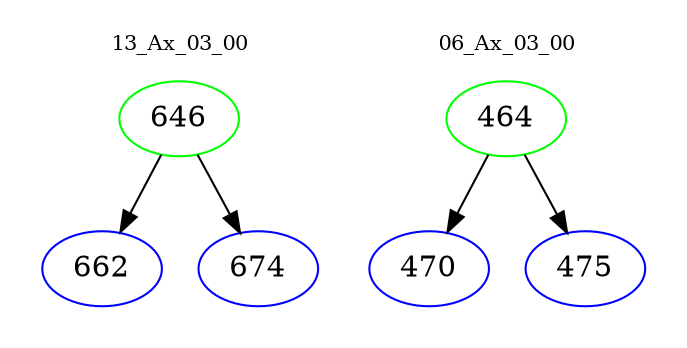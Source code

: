 digraph{
subgraph cluster_0 {
color = white
label = "13_Ax_03_00";
fontsize=10;
T0_646 [label="646", color="green"]
T0_646 -> T0_662 [color="black"]
T0_662 [label="662", color="blue"]
T0_646 -> T0_674 [color="black"]
T0_674 [label="674", color="blue"]
}
subgraph cluster_1 {
color = white
label = "06_Ax_03_00";
fontsize=10;
T1_464 [label="464", color="green"]
T1_464 -> T1_470 [color="black"]
T1_470 [label="470", color="blue"]
T1_464 -> T1_475 [color="black"]
T1_475 [label="475", color="blue"]
}
}
